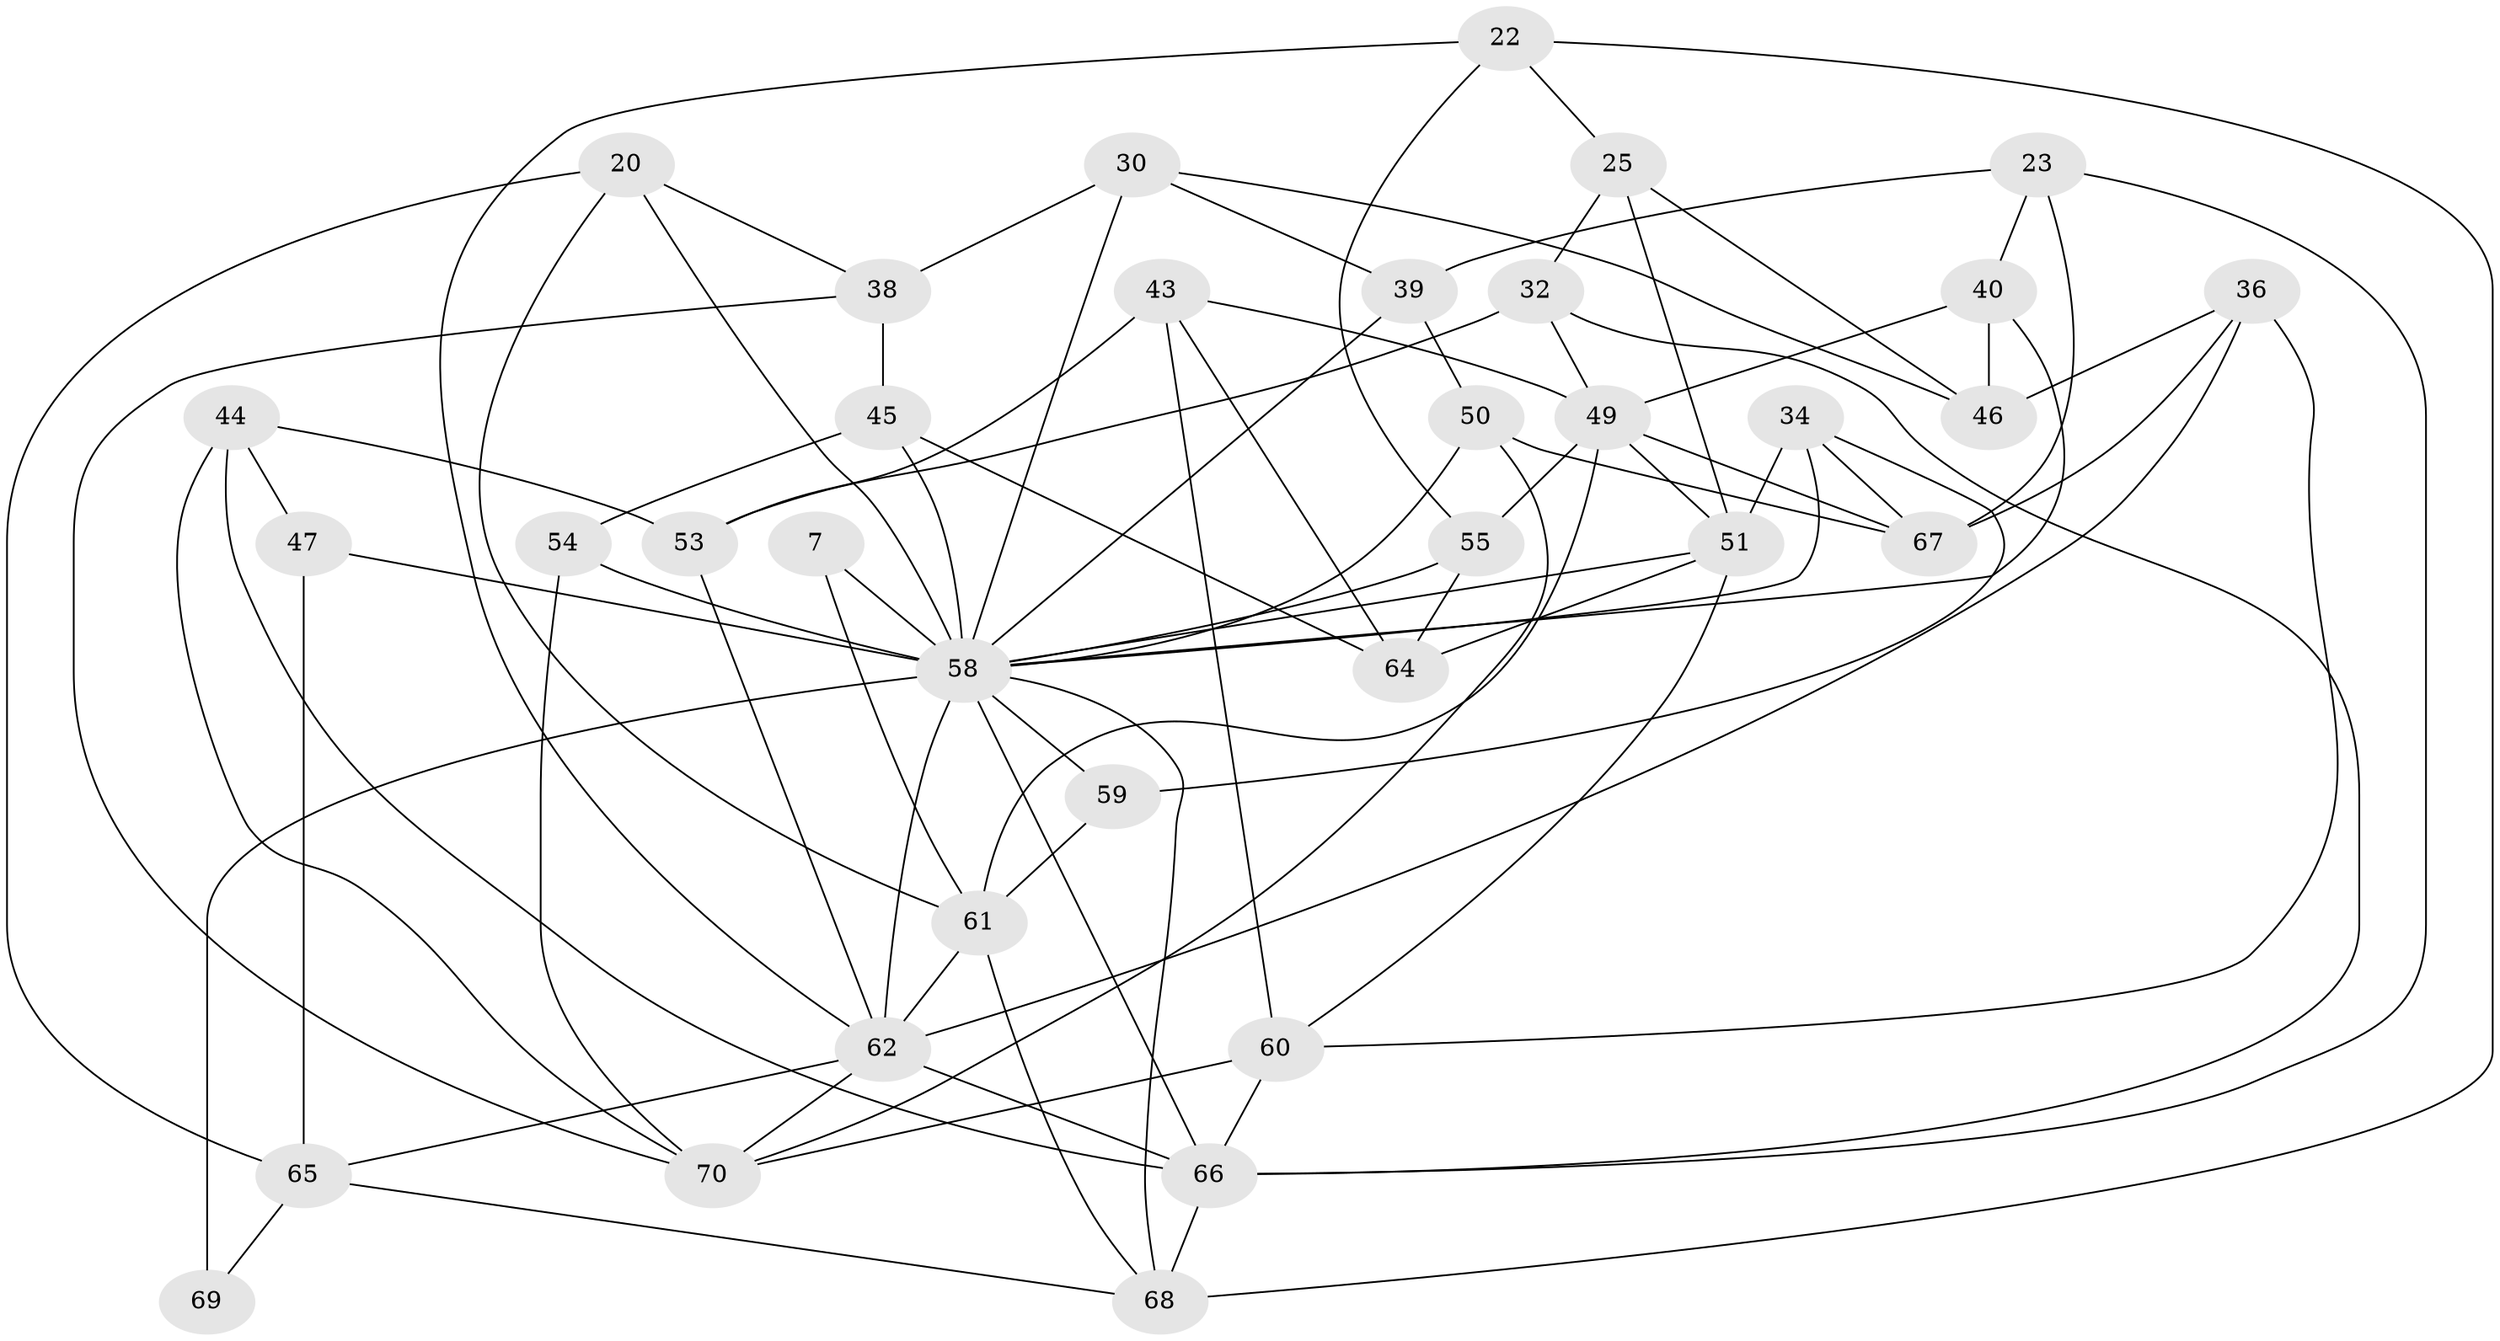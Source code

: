 // original degree distribution, {4: 1.0}
// Generated by graph-tools (version 1.1) at 2025/57/03/09/25 04:57:43]
// undirected, 35 vertices, 83 edges
graph export_dot {
graph [start="1"]
  node [color=gray90,style=filled];
  7;
  20;
  22;
  23;
  25;
  30;
  32;
  34 [super="+17"];
  36;
  38 [super="+29"];
  39;
  40;
  43;
  44;
  45 [super="+18"];
  46;
  47;
  49 [super="+2+6"];
  50;
  51 [super="+19"];
  53;
  54;
  55;
  58 [super="+41+57"];
  59;
  60 [super="+33"];
  61 [super="+4+28"];
  62 [super="+21+52"];
  64;
  65 [super="+31+48"];
  66 [super="+11+56"];
  67 [super="+37"];
  68 [super="+42"];
  69 [super="+63"];
  70 [super="+35"];
  7 -- 61 [weight=2];
  7 -- 58 [weight=2];
  20 -- 58;
  20 -- 38;
  20 -- 65;
  20 -- 61;
  22 -- 25;
  22 -- 55;
  22 -- 68;
  22 -- 62;
  23 -- 39;
  23 -- 67;
  23 -- 40;
  23 -- 66;
  25 -- 32;
  25 -- 46;
  25 -- 51;
  30 -- 46;
  30 -- 39;
  30 -- 38;
  30 -- 58;
  32 -- 66;
  32 -- 53;
  32 -- 49;
  34 -- 59 [weight=2];
  34 -- 51 [weight=2];
  34 -- 67;
  34 -- 58;
  36 -- 46;
  36 -- 62;
  36 -- 60;
  36 -- 67;
  38 -- 45 [weight=2];
  38 -- 70 [weight=2];
  39 -- 50;
  39 -- 58;
  40 -- 49;
  40 -- 46;
  40 -- 58;
  43 -- 53;
  43 -- 64;
  43 -- 49;
  43 -- 60;
  44 -- 70;
  44 -- 53;
  44 -- 47;
  44 -- 66;
  45 -- 54 [weight=2];
  45 -- 64;
  45 -- 58;
  47 -- 65 [weight=2];
  47 -- 58;
  49 -- 67 [weight=2];
  49 -- 55;
  49 -- 51;
  49 -- 61;
  50 -- 67;
  50 -- 70;
  50 -- 58;
  51 -- 64;
  51 -- 58 [weight=2];
  51 -- 60;
  53 -- 62;
  54 -- 70;
  54 -- 58;
  55 -- 64;
  55 -- 58;
  58 -- 68;
  58 -- 69 [weight=4];
  58 -- 66;
  58 -- 62;
  58 -- 59;
  59 -- 61;
  60 -- 66 [weight=3];
  60 -- 70 [weight=2];
  61 -- 68;
  61 -- 62 [weight=2];
  62 -- 66 [weight=3];
  62 -- 65 [weight=2];
  62 -- 70;
  65 -- 68;
  65 -- 69 [weight=2];
  66 -- 68 [weight=2];
}
